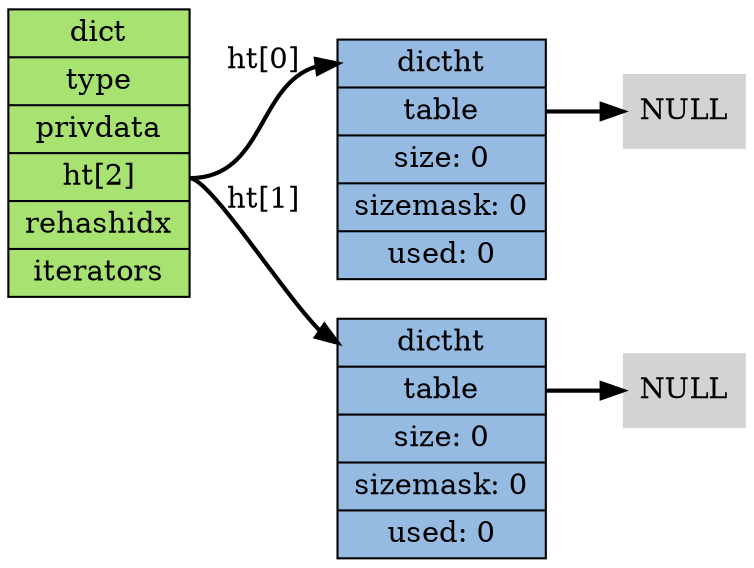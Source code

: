 
digraph empty_dict {

    // setting

    rankdir = LR;

    node[shape = record, style = filled];

    edge [style = bold];

    // nodes

    dict [label="dict | type | privdata |<ht> ht[2] | rehashidx | iterators", fillcolor = "#A8E270"];

    ht0 [label="<dictht>dictht |<table> table | size: 0 | sizemask: 0 | used: 0", fillcolor = "#95BBE3"];

    ht1 [label="<dictht>dictht |<table> table | size: 0 | sizemask: 0 | used: 0", fillcolor = "#95BBE3"];

    null0 [label="NULL", shape=plaintext];
    null1 [label="NULL", shape=plaintext];

    // lines

    dict:ht -> ht0:dictht [label="ht[0]"];
    dict:ht -> ht1:dictht [label="ht[1]"];

    ht0:table -> null0;
    ht1:table -> null1;
}
